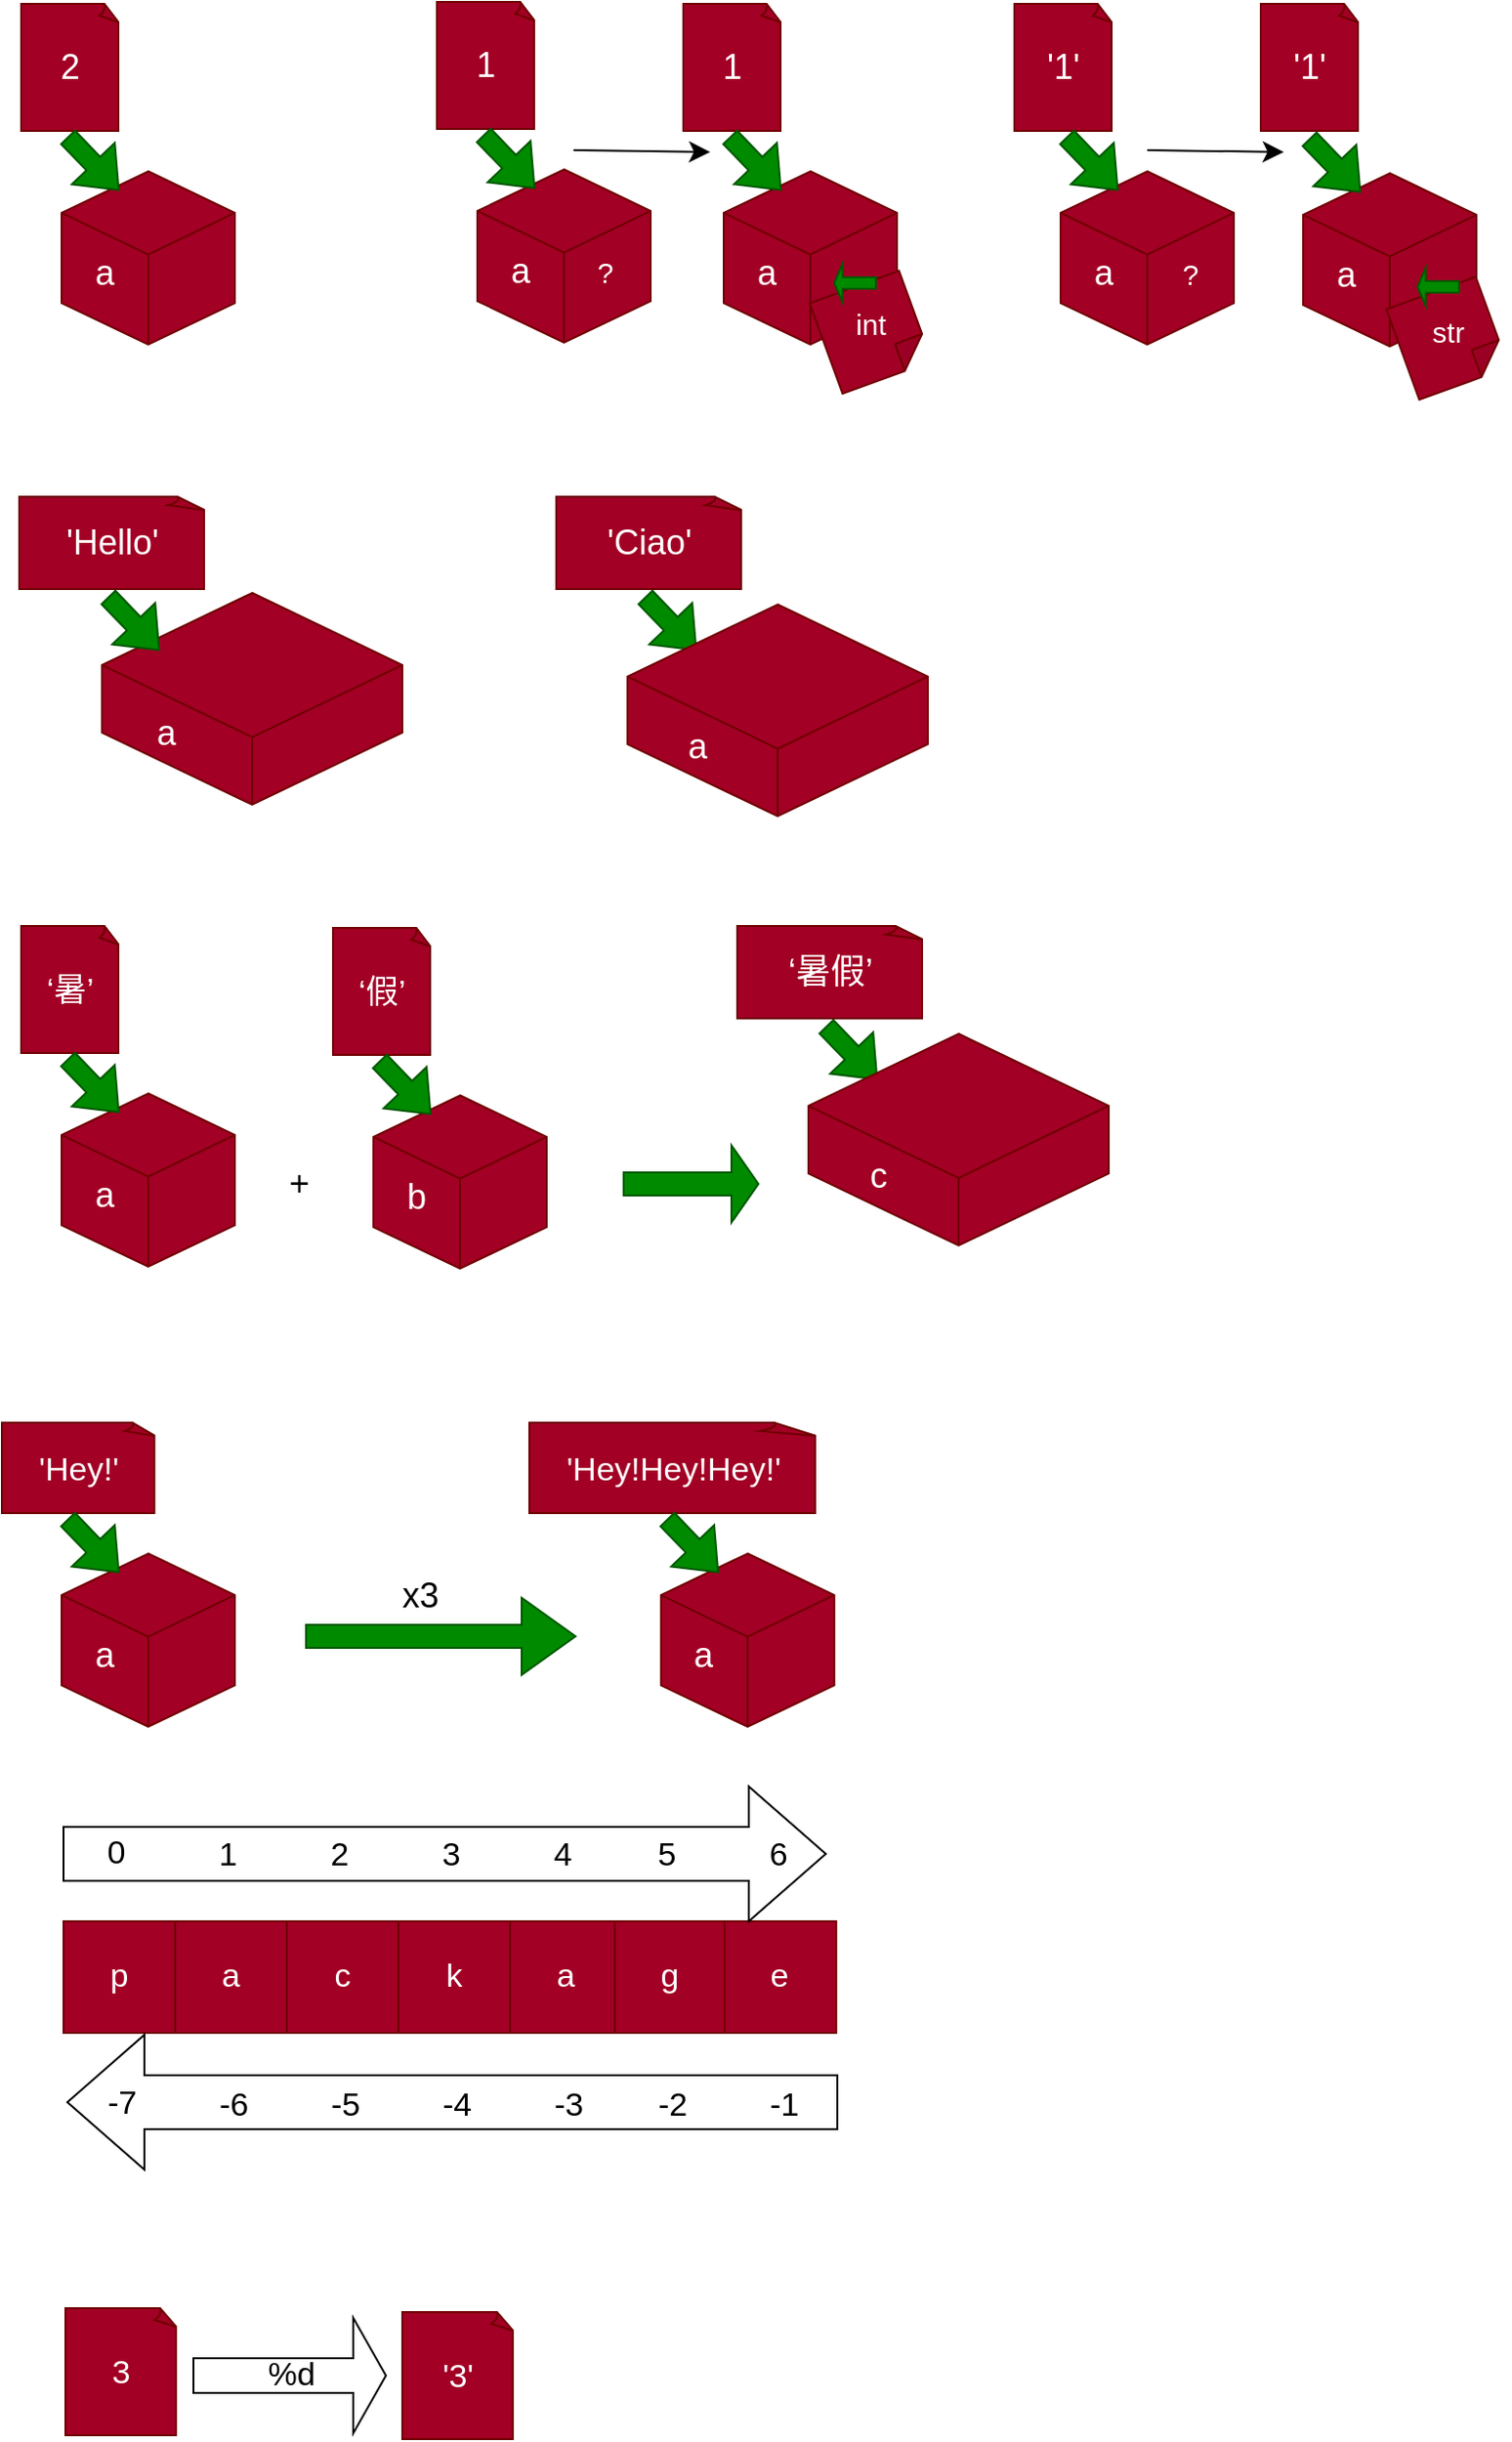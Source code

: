 <mxfile version="17.2.6" type="github"><diagram id="T38JOAnIJliRwvP2kSUj" name="Page-1"><mxGraphModel dx="933" dy="487" grid="1" gridSize="10" guides="1" tooltips="1" connect="1" arrows="1" fold="1" page="1" pageScale="1" pageWidth="850" pageHeight="1100" math="0" shadow="0"><root><mxCell id="0"/><mxCell id="1" parent="0"/><mxCell id="K2Y_065a5s43qrwbfFkS-1" value="" style="html=1;whiteSpace=wrap;shape=isoCube2;backgroundOutline=1;isoAngle=15;fillColor=#a20025;strokeColor=#6F0000;fontColor=#ffffff;" vertex="1" parent="1"><mxGeometry x="63" y="90" width="90" height="90" as="geometry"/></mxCell><mxCell id="K2Y_065a5s43qrwbfFkS-2" value="&lt;font style=&quot;font-size: 18px&quot; color=&quot;#ffffff&quot;&gt;a&lt;/font&gt;" style="text;html=1;resizable=0;autosize=1;align=center;verticalAlign=middle;points=[];fillColor=none;strokeColor=none;rounded=0;" vertex="1" parent="1"><mxGeometry x="70" y="133" width="30" height="20" as="geometry"/></mxCell><mxCell id="K2Y_065a5s43qrwbfFkS-3" value="2" style="whiteSpace=wrap;html=1;shape=mxgraph.basic.document;fontSize=18;fillColor=#a20025;strokeColor=#6F0000;fontColor=#ffffff;" vertex="1" parent="1"><mxGeometry x="42" y="3" width="51" height="66" as="geometry"/></mxCell><mxCell id="K2Y_065a5s43qrwbfFkS-6" value="" style="shape=flexArrow;endArrow=classic;html=1;rounded=0;fontSize=18;fillColor=#008a00;strokeColor=#005700;" edge="1" parent="1"><mxGeometry width="50" height="50" relative="1" as="geometry"><mxPoint x="66" y="72" as="sourcePoint"/><mxPoint x="93" y="100" as="targetPoint"/></mxGeometry></mxCell><mxCell id="K2Y_065a5s43qrwbfFkS-8" value="" style="html=1;whiteSpace=wrap;shape=isoCube2;backgroundOutline=1;isoAngle=15;fillColor=#a20025;strokeColor=#6F0000;fontColor=#ffffff;" vertex="1" parent="1"><mxGeometry x="279" y="89" width="90" height="90" as="geometry"/></mxCell><mxCell id="K2Y_065a5s43qrwbfFkS-9" value="&lt;font style=&quot;font-size: 18px&quot; color=&quot;#ffffff&quot;&gt;a&lt;/font&gt;" style="text;html=1;resizable=0;autosize=1;align=center;verticalAlign=middle;points=[];fillColor=none;strokeColor=none;rounded=0;" vertex="1" parent="1"><mxGeometry x="286" y="132" width="30" height="20" as="geometry"/></mxCell><mxCell id="K2Y_065a5s43qrwbfFkS-10" value="1" style="whiteSpace=wrap;html=1;shape=mxgraph.basic.document;fontSize=18;fillColor=#a20025;strokeColor=#6F0000;fontColor=#ffffff;" vertex="1" parent="1"><mxGeometry x="258" y="2" width="51" height="66" as="geometry"/></mxCell><mxCell id="K2Y_065a5s43qrwbfFkS-11" value="" style="shape=flexArrow;endArrow=classic;html=1;rounded=0;fontSize=18;fillColor=#008a00;strokeColor=#005700;" edge="1" parent="1"><mxGeometry width="50" height="50" relative="1" as="geometry"><mxPoint x="282" y="71" as="sourcePoint"/><mxPoint x="309" y="99" as="targetPoint"/></mxGeometry></mxCell><mxCell id="K2Y_065a5s43qrwbfFkS-12" value="" style="html=1;whiteSpace=wrap;shape=isoCube2;backgroundOutline=1;isoAngle=15;fillColor=#a20025;strokeColor=#6F0000;fontColor=#ffffff;" vertex="1" parent="1"><mxGeometry x="582" y="90" width="90" height="90" as="geometry"/></mxCell><mxCell id="K2Y_065a5s43qrwbfFkS-13" value="&lt;font style=&quot;font-size: 18px&quot; color=&quot;#ffffff&quot;&gt;a&lt;/font&gt;" style="text;html=1;resizable=0;autosize=1;align=center;verticalAlign=middle;points=[];fillColor=none;strokeColor=none;rounded=0;" vertex="1" parent="1"><mxGeometry x="589" y="133" width="30" height="20" as="geometry"/></mxCell><mxCell id="K2Y_065a5s43qrwbfFkS-14" value="'1'" style="whiteSpace=wrap;html=1;shape=mxgraph.basic.document;fontSize=18;fillColor=#a20025;strokeColor=#6F0000;fontColor=#ffffff;" vertex="1" parent="1"><mxGeometry x="558" y="3" width="51" height="66" as="geometry"/></mxCell><mxCell id="K2Y_065a5s43qrwbfFkS-15" value="" style="shape=flexArrow;endArrow=classic;html=1;rounded=0;fontSize=18;fillColor=#008a00;strokeColor=#005700;" edge="1" parent="1"><mxGeometry width="50" height="50" relative="1" as="geometry"><mxPoint x="585" y="72" as="sourcePoint"/><mxPoint x="612" y="100" as="targetPoint"/></mxGeometry></mxCell><mxCell id="K2Y_065a5s43qrwbfFkS-17" value="&lt;font color=&quot;#ffffff&quot;&gt;&lt;span style=&quot;font-size: 18px&quot;&gt;&lt;sup&gt;?&lt;/sup&gt;&lt;/span&gt;&lt;/font&gt;" style="text;html=1;resizable=0;autosize=1;align=center;verticalAlign=middle;points=[];fillColor=none;strokeColor=none;rounded=0;" vertex="1" parent="1"><mxGeometry x="335" y="132" width="20" height="30" as="geometry"/></mxCell><mxCell id="K2Y_065a5s43qrwbfFkS-18" value="&lt;font color=&quot;#ffffff&quot;&gt;&lt;span style=&quot;font-size: 18px&quot;&gt;&lt;sup&gt;?&lt;/sup&gt;&lt;/span&gt;&lt;/font&gt;" style="text;html=1;resizable=0;autosize=1;align=center;verticalAlign=middle;points=[];fillColor=none;strokeColor=none;rounded=0;" vertex="1" parent="1"><mxGeometry x="639" y="133" width="20" height="30" as="geometry"/></mxCell><mxCell id="K2Y_065a5s43qrwbfFkS-19" value="" style="html=1;whiteSpace=wrap;shape=isoCube2;backgroundOutline=1;isoAngle=15;fillColor=#a20025;strokeColor=#6F0000;fontColor=#ffffff;" vertex="1" parent="1"><mxGeometry x="407" y="90" width="90" height="90" as="geometry"/></mxCell><mxCell id="K2Y_065a5s43qrwbfFkS-20" value="&lt;font style=&quot;font-size: 18px&quot; color=&quot;#ffffff&quot;&gt;a&lt;/font&gt;" style="text;html=1;resizable=0;autosize=1;align=center;verticalAlign=middle;points=[];fillColor=none;strokeColor=none;rounded=0;" vertex="1" parent="1"><mxGeometry x="414" y="133" width="30" height="20" as="geometry"/></mxCell><mxCell id="K2Y_065a5s43qrwbfFkS-21" value="1" style="whiteSpace=wrap;html=1;shape=mxgraph.basic.document;fontSize=18;fillColor=#a20025;strokeColor=#6F0000;fontColor=#ffffff;" vertex="1" parent="1"><mxGeometry x="386" y="3" width="51" height="66" as="geometry"/></mxCell><mxCell id="K2Y_065a5s43qrwbfFkS-22" value="" style="shape=flexArrow;endArrow=classic;html=1;rounded=0;fontSize=18;fillColor=#008a00;strokeColor=#005700;" edge="1" parent="1"><mxGeometry width="50" height="50" relative="1" as="geometry"><mxPoint x="410" y="72" as="sourcePoint"/><mxPoint x="437" y="100" as="targetPoint"/></mxGeometry></mxCell><mxCell id="K2Y_065a5s43qrwbfFkS-24" value="" style="shape=note;whiteSpace=wrap;html=1;backgroundOutline=1;darkOpacity=0.05;fontSize=18;fontColor=#ffffff;rotation=70;size=15;fillColor=#a20025;strokeColor=#6F0000;" vertex="1" parent="1"><mxGeometry x="458.4" y="148.88" width="50" height="49.41" as="geometry"/></mxCell><mxCell id="K2Y_065a5s43qrwbfFkS-25" value="&lt;font color=&quot;#ffffff&quot;&gt;&lt;span style=&quot;font-size: 18px&quot;&gt;&lt;sup&gt;int&lt;/sup&gt;&lt;/span&gt;&lt;/font&gt;" style="text;html=1;resizable=0;autosize=1;align=center;verticalAlign=middle;points=[];fillColor=none;strokeColor=none;rounded=0;" vertex="1" parent="1"><mxGeometry x="468.4" y="158.59" width="30" height="30" as="geometry"/></mxCell><mxCell id="K2Y_065a5s43qrwbfFkS-27" value="" style="html=1;whiteSpace=wrap;shape=isoCube2;backgroundOutline=1;isoAngle=15;fillColor=#a20025;strokeColor=#6F0000;fontColor=#ffffff;" vertex="1" parent="1"><mxGeometry x="708" y="91" width="90" height="90" as="geometry"/></mxCell><mxCell id="K2Y_065a5s43qrwbfFkS-28" value="&lt;font style=&quot;font-size: 18px&quot; color=&quot;#ffffff&quot;&gt;a&lt;/font&gt;" style="text;html=1;resizable=0;autosize=1;align=center;verticalAlign=middle;points=[];fillColor=none;strokeColor=none;rounded=0;" vertex="1" parent="1"><mxGeometry x="715" y="134" width="30" height="20" as="geometry"/></mxCell><mxCell id="K2Y_065a5s43qrwbfFkS-29" value="'1'" style="whiteSpace=wrap;html=1;shape=mxgraph.basic.document;fontSize=18;fillColor=#a20025;strokeColor=#6F0000;fontColor=#ffffff;" vertex="1" parent="1"><mxGeometry x="686" y="3" width="51" height="66" as="geometry"/></mxCell><mxCell id="K2Y_065a5s43qrwbfFkS-30" value="" style="shape=flexArrow;endArrow=classic;html=1;rounded=0;fontSize=18;fillColor=#008a00;strokeColor=#005700;" edge="1" parent="1"><mxGeometry width="50" height="50" relative="1" as="geometry"><mxPoint x="711" y="73" as="sourcePoint"/><mxPoint x="738" y="101" as="targetPoint"/></mxGeometry></mxCell><mxCell id="K2Y_065a5s43qrwbfFkS-32" value="&lt;font color=&quot;#ffffff&quot;&gt;&lt;span style=&quot;font-size: 18px&quot;&gt;&lt;sup&gt;str&lt;/sup&gt;&lt;/span&gt;&lt;/font&gt;" style="text;html=1;resizable=0;autosize=1;align=center;verticalAlign=middle;points=[];fillColor=none;strokeColor=none;rounded=0;" vertex="1" parent="1"><mxGeometry x="768" y="162.29" width="30" height="30" as="geometry"/></mxCell><mxCell id="K2Y_065a5s43qrwbfFkS-33" value="" style="shape=note;whiteSpace=wrap;html=1;backgroundOutline=1;darkOpacity=0.05;fontSize=18;fontColor=#ffffff;rotation=70;size=15;fillColor=#a20025;strokeColor=#6F0000;" vertex="1" parent="1"><mxGeometry x="758" y="152" width="50" height="49.41" as="geometry"/></mxCell><mxCell id="K2Y_065a5s43qrwbfFkS-34" value="&lt;font color=&quot;#ffffff&quot;&gt;&lt;span style=&quot;font-size: 18px&quot;&gt;&lt;sup&gt;str&lt;/sup&gt;&lt;/span&gt;&lt;/font&gt;" style="text;html=1;resizable=0;autosize=1;align=center;verticalAlign=middle;points=[];fillColor=none;strokeColor=none;rounded=0;" vertex="1" parent="1"><mxGeometry x="768" y="163" width="30" height="30" as="geometry"/></mxCell><mxCell id="K2Y_065a5s43qrwbfFkS-36" value="" style="endArrow=classic;html=1;rounded=0;fontSize=18;fontColor=#FFFFFF;endSize=8;startSize=17;jumpSize=16;" edge="1" parent="1"><mxGeometry width="50" height="50" relative="1" as="geometry"><mxPoint x="329" y="79" as="sourcePoint"/><mxPoint x="400" y="80" as="targetPoint"/><Array as="points"><mxPoint x="329" y="79"/></Array></mxGeometry></mxCell><mxCell id="K2Y_065a5s43qrwbfFkS-38" value="" style="endArrow=classic;html=1;rounded=0;fontSize=18;fontColor=#FFFFFF;endSize=8;startSize=17;jumpSize=16;" edge="1" parent="1"><mxGeometry width="50" height="50" relative="1" as="geometry"><mxPoint x="627" y="79" as="sourcePoint"/><mxPoint x="698" y="80" as="targetPoint"/><Array as="points"><mxPoint x="627" y="79"/></Array></mxGeometry></mxCell><mxCell id="K2Y_065a5s43qrwbfFkS-41" value="" style="shape=singleArrow;direction=west;whiteSpace=wrap;html=1;fontSize=18;fontColor=#ffffff;strokeWidth=1;fillColor=#008a00;strokeColor=#005700;" vertex="1" parent="1"><mxGeometry x="464.4" y="138" width="21.6" height="20" as="geometry"/></mxCell><mxCell id="K2Y_065a5s43qrwbfFkS-42" value="" style="shape=singleArrow;direction=west;whiteSpace=wrap;html=1;fontSize=18;fontColor=#ffffff;strokeWidth=1;fillColor=#008a00;strokeColor=#005700;" vertex="1" parent="1"><mxGeometry x="767.4" y="140" width="21.6" height="20" as="geometry"/></mxCell><mxCell id="K2Y_065a5s43qrwbfFkS-43" value="" style="html=1;whiteSpace=wrap;shape=isoCube2;backgroundOutline=1;isoAngle=15;fillColor=#a20025;strokeColor=#6F0000;fontColor=#ffffff;" vertex="1" parent="1"><mxGeometry x="84" y="309" width="156" height="110" as="geometry"/></mxCell><mxCell id="K2Y_065a5s43qrwbfFkS-44" value="&lt;font style=&quot;font-size: 18px&quot; color=&quot;#ffffff&quot;&gt;a&lt;/font&gt;" style="text;html=1;resizable=0;autosize=1;align=center;verticalAlign=middle;points=[];fillColor=none;strokeColor=none;rounded=0;" vertex="1" parent="1"><mxGeometry x="102" y="372" width="30" height="20" as="geometry"/></mxCell><mxCell id="K2Y_065a5s43qrwbfFkS-45" value="'Hello'" style="whiteSpace=wrap;html=1;shape=mxgraph.basic.document;fontSize=18;fillColor=#a20025;strokeColor=#6F0000;fontColor=#ffffff;" vertex="1" parent="1"><mxGeometry x="41" y="259" width="97" height="48" as="geometry"/></mxCell><mxCell id="K2Y_065a5s43qrwbfFkS-46" value="" style="shape=flexArrow;endArrow=classic;html=1;rounded=0;fontSize=18;fillColor=#008a00;strokeColor=#005700;" edge="1" parent="1"><mxGeometry width="50" height="50" relative="1" as="geometry"><mxPoint x="87" y="311" as="sourcePoint"/><mxPoint x="114" y="339" as="targetPoint"/></mxGeometry></mxCell><mxCell id="K2Y_065a5s43qrwbfFkS-50" value="" style="shape=flexArrow;endArrow=classic;html=1;rounded=0;fontSize=18;fillColor=#008a00;strokeColor=#005700;" edge="1" parent="1"><mxGeometry width="50" height="50" relative="1" as="geometry"><mxPoint x="366" y="311" as="sourcePoint"/><mxPoint x="393" y="339" as="targetPoint"/></mxGeometry></mxCell><mxCell id="K2Y_065a5s43qrwbfFkS-51" value="" style="html=1;whiteSpace=wrap;shape=isoCube2;backgroundOutline=1;isoAngle=15;fillColor=#a20025;strokeColor=#6F0000;fontColor=#ffffff;" vertex="1" parent="1"><mxGeometry x="357" y="315" width="156" height="110" as="geometry"/></mxCell><mxCell id="K2Y_065a5s43qrwbfFkS-52" value="&lt;font style=&quot;font-size: 18px&quot; color=&quot;#ffffff&quot;&gt;a&lt;/font&gt;" style="text;html=1;resizable=0;autosize=1;align=center;verticalAlign=middle;points=[];fillColor=none;strokeColor=none;rounded=0;" vertex="1" parent="1"><mxGeometry x="378" y="379" width="30" height="20" as="geometry"/></mxCell><mxCell id="K2Y_065a5s43qrwbfFkS-54" value="'Ciao'" style="whiteSpace=wrap;html=1;shape=mxgraph.basic.document;fontSize=18;fillColor=#a20025;strokeColor=#6F0000;fontColor=#ffffff;" vertex="1" parent="1"><mxGeometry x="320" y="259" width="97" height="48" as="geometry"/></mxCell><mxCell id="K2Y_065a5s43qrwbfFkS-55" value="" style="html=1;whiteSpace=wrap;shape=isoCube2;backgroundOutline=1;isoAngle=15;fillColor=#a20025;strokeColor=#6F0000;fontColor=#ffffff;" vertex="1" parent="1"><mxGeometry x="63" y="569" width="90" height="90" as="geometry"/></mxCell><mxCell id="K2Y_065a5s43qrwbfFkS-56" value="&lt;font style=&quot;font-size: 18px&quot; color=&quot;#ffffff&quot;&gt;a&lt;/font&gt;" style="text;html=1;resizable=0;autosize=1;align=center;verticalAlign=middle;points=[];fillColor=none;strokeColor=none;rounded=0;" vertex="1" parent="1"><mxGeometry x="70" y="612" width="30" height="20" as="geometry"/></mxCell><mxCell id="K2Y_065a5s43qrwbfFkS-57" value="&lt;font style=&quot;font-size: 17px&quot;&gt;‘暑’&lt;/font&gt;" style="whiteSpace=wrap;html=1;shape=mxgraph.basic.document;fontSize=18;fillColor=#a20025;strokeColor=#6F0000;fontColor=#ffffff;" vertex="1" parent="1"><mxGeometry x="42" y="482" width="51" height="66" as="geometry"/></mxCell><mxCell id="K2Y_065a5s43qrwbfFkS-58" value="" style="shape=flexArrow;endArrow=classic;html=1;rounded=0;fontSize=18;fillColor=#008a00;strokeColor=#005700;" edge="1" parent="1"><mxGeometry width="50" height="50" relative="1" as="geometry"><mxPoint x="66" y="551" as="sourcePoint"/><mxPoint x="93" y="579" as="targetPoint"/></mxGeometry></mxCell><mxCell id="K2Y_065a5s43qrwbfFkS-59" value="" style="html=1;whiteSpace=wrap;shape=isoCube2;backgroundOutline=1;isoAngle=15;fillColor=#a20025;strokeColor=#6F0000;fontColor=#ffffff;" vertex="1" parent="1"><mxGeometry x="225" y="570" width="90" height="90" as="geometry"/></mxCell><mxCell id="K2Y_065a5s43qrwbfFkS-60" value="&lt;font style=&quot;font-size: 18px&quot; color=&quot;#ffffff&quot;&gt;b&lt;/font&gt;" style="text;html=1;resizable=0;autosize=1;align=center;verticalAlign=middle;points=[];fillColor=none;strokeColor=none;rounded=0;" vertex="1" parent="1"><mxGeometry x="232" y="613" width="30" height="20" as="geometry"/></mxCell><mxCell id="K2Y_065a5s43qrwbfFkS-61" value="&lt;font style=&quot;font-size: 17px&quot;&gt;‘假’&lt;/font&gt;" style="whiteSpace=wrap;html=1;shape=mxgraph.basic.document;fontSize=18;fillColor=#a20025;strokeColor=#6F0000;fontColor=#ffffff;" vertex="1" parent="1"><mxGeometry x="204" y="483" width="51" height="66" as="geometry"/></mxCell><mxCell id="K2Y_065a5s43qrwbfFkS-62" value="" style="shape=flexArrow;endArrow=classic;html=1;rounded=0;fontSize=18;fillColor=#008a00;strokeColor=#005700;" edge="1" parent="1"><mxGeometry width="50" height="50" relative="1" as="geometry"><mxPoint x="228" y="552" as="sourcePoint"/><mxPoint x="255" y="580" as="targetPoint"/></mxGeometry></mxCell><mxCell id="K2Y_065a5s43qrwbfFkS-63" value="&lt;font style=&quot;font-size: 18px&quot;&gt;+&lt;/font&gt;" style="text;html=1;resizable=0;autosize=1;align=center;verticalAlign=middle;points=[];fillColor=none;strokeColor=none;rounded=0;" vertex="1" parent="1"><mxGeometry x="171" y="606" width="30" height="20" as="geometry"/></mxCell><mxCell id="K2Y_065a5s43qrwbfFkS-64" value="" style="shape=flexArrow;endArrow=classic;html=1;rounded=0;fontSize=18;fillColor=#008a00;strokeColor=#005700;" edge="1" parent="1"><mxGeometry width="50" height="50" relative="1" as="geometry"><mxPoint x="460" y="534" as="sourcePoint"/><mxPoint x="487" y="562" as="targetPoint"/></mxGeometry></mxCell><mxCell id="K2Y_065a5s43qrwbfFkS-65" value="" style="html=1;whiteSpace=wrap;shape=isoCube2;backgroundOutline=1;isoAngle=15;fillColor=#a20025;strokeColor=#6F0000;fontColor=#ffffff;" vertex="1" parent="1"><mxGeometry x="451" y="538" width="156" height="110" as="geometry"/></mxCell><mxCell id="K2Y_065a5s43qrwbfFkS-66" value="&lt;font style=&quot;font-size: 18px&quot; color=&quot;#ffffff&quot;&gt;c&lt;/font&gt;" style="text;html=1;resizable=0;autosize=1;align=center;verticalAlign=middle;points=[];fillColor=none;strokeColor=none;rounded=0;" vertex="1" parent="1"><mxGeometry x="477" y="602" width="20" height="20" as="geometry"/></mxCell><mxCell id="K2Y_065a5s43qrwbfFkS-67" value="‘暑假’" style="whiteSpace=wrap;html=1;shape=mxgraph.basic.document;fontSize=18;fillColor=#a20025;strokeColor=#6F0000;fontColor=#ffffff;" vertex="1" parent="1"><mxGeometry x="414" y="482" width="97" height="48" as="geometry"/></mxCell><mxCell id="K2Y_065a5s43qrwbfFkS-69" value="" style="shape=singleArrow;whiteSpace=wrap;html=1;fontSize=17;fontColor=#ffffff;strokeWidth=1;fillColor=#008a00;strokeColor=#005700;" vertex="1" parent="1"><mxGeometry x="355" y="596" width="70" height="40" as="geometry"/></mxCell><mxCell id="K2Y_065a5s43qrwbfFkS-70" value="" style="html=1;whiteSpace=wrap;shape=isoCube2;backgroundOutline=1;isoAngle=15;fillColor=#a20025;strokeColor=#6F0000;fontColor=#ffffff;" vertex="1" parent="1"><mxGeometry x="63" y="808" width="90" height="90" as="geometry"/></mxCell><mxCell id="K2Y_065a5s43qrwbfFkS-71" value="&lt;font style=&quot;font-size: 18px&quot; color=&quot;#ffffff&quot;&gt;a&lt;/font&gt;" style="text;html=1;resizable=0;autosize=1;align=center;verticalAlign=middle;points=[];fillColor=none;strokeColor=none;rounded=0;" vertex="1" parent="1"><mxGeometry x="70" y="851" width="30" height="20" as="geometry"/></mxCell><mxCell id="K2Y_065a5s43qrwbfFkS-72" value="&lt;font style=&quot;font-size: 17px&quot;&gt;'Hey!'&lt;/font&gt;" style="whiteSpace=wrap;html=1;shape=mxgraph.basic.document;fontSize=18;fillColor=#a20025;strokeColor=#6F0000;fontColor=#ffffff;" vertex="1" parent="1"><mxGeometry x="32" y="740" width="80" height="47" as="geometry"/></mxCell><mxCell id="K2Y_065a5s43qrwbfFkS-73" value="" style="shape=flexArrow;endArrow=classic;html=1;rounded=0;fontSize=18;fillColor=#008a00;strokeColor=#005700;" edge="1" parent="1"><mxGeometry width="50" height="50" relative="1" as="geometry"><mxPoint x="66" y="790" as="sourcePoint"/><mxPoint x="93" y="818" as="targetPoint"/></mxGeometry></mxCell><mxCell id="K2Y_065a5s43qrwbfFkS-75" value="" style="html=1;whiteSpace=wrap;shape=isoCube2;backgroundOutline=1;isoAngle=15;fillColor=#a20025;strokeColor=#6F0000;fontColor=#ffffff;" vertex="1" parent="1"><mxGeometry x="374.4" y="808" width="90" height="90" as="geometry"/></mxCell><mxCell id="K2Y_065a5s43qrwbfFkS-76" value="&lt;font style=&quot;font-size: 18px&quot; color=&quot;#ffffff&quot;&gt;a&lt;/font&gt;" style="text;html=1;resizable=0;autosize=1;align=center;verticalAlign=middle;points=[];fillColor=none;strokeColor=none;rounded=0;" vertex="1" parent="1"><mxGeometry x="381.4" y="851" width="30" height="20" as="geometry"/></mxCell><mxCell id="K2Y_065a5s43qrwbfFkS-77" value="&lt;font style=&quot;font-size: 17px&quot;&gt;'Hey!&lt;/font&gt;&lt;span style=&quot;font-size: 17px&quot;&gt;Hey!&lt;/span&gt;&lt;span style=&quot;font-size: 17px&quot;&gt;Hey!'&lt;/span&gt;" style="whiteSpace=wrap;html=1;shape=mxgraph.basic.document;fontSize=18;fillColor=#a20025;strokeColor=#6F0000;fontColor=#ffffff;" vertex="1" parent="1"><mxGeometry x="306" y="740" width="150" height="47" as="geometry"/></mxCell><mxCell id="K2Y_065a5s43qrwbfFkS-78" value="" style="shape=flexArrow;endArrow=classic;html=1;rounded=0;fontSize=18;fillColor=#008a00;strokeColor=#005700;" edge="1" parent="1"><mxGeometry width="50" height="50" relative="1" as="geometry"><mxPoint x="377.4" y="790" as="sourcePoint"/><mxPoint x="404.4" y="818" as="targetPoint"/></mxGeometry></mxCell><mxCell id="K2Y_065a5s43qrwbfFkS-79" value="" style="shape=singleArrow;whiteSpace=wrap;html=1;fontSize=17;fontColor=#ffffff;strokeWidth=1;fillColor=#008a00;strokeColor=#005700;" vertex="1" parent="1"><mxGeometry x="190" y="831" width="140" height="40" as="geometry"/></mxCell><mxCell id="K2Y_065a5s43qrwbfFkS-80" value="&lt;font style=&quot;font-size: 18px&quot;&gt;x3&lt;/font&gt;" style="text;html=1;resizable=0;autosize=1;align=center;verticalAlign=middle;points=[];fillColor=none;strokeColor=none;rounded=0;" vertex="1" parent="1"><mxGeometry x="234" y="820" width="30" height="20" as="geometry"/></mxCell><mxCell id="K2Y_065a5s43qrwbfFkS-81" value="p" style="whiteSpace=wrap;html=1;aspect=fixed;fontSize=17;fontColor=#ffffff;strokeWidth=1;fillColor=#a20025;strokeColor=#6F0000;" vertex="1" parent="1"><mxGeometry x="64" y="999" width="58" height="58" as="geometry"/></mxCell><mxCell id="K2Y_065a5s43qrwbfFkS-82" value="a" style="whiteSpace=wrap;html=1;aspect=fixed;fontSize=17;fontColor=#ffffff;strokeWidth=1;fillColor=#a20025;strokeColor=#6F0000;" vertex="1" parent="1"><mxGeometry x="122" y="999" width="58" height="58" as="geometry"/></mxCell><mxCell id="K2Y_065a5s43qrwbfFkS-83" value="c" style="whiteSpace=wrap;html=1;aspect=fixed;fontSize=17;fontColor=#ffffff;strokeWidth=1;fillColor=#a20025;strokeColor=#6F0000;" vertex="1" parent="1"><mxGeometry x="180" y="999" width="58" height="58" as="geometry"/></mxCell><mxCell id="K2Y_065a5s43qrwbfFkS-84" value="k" style="whiteSpace=wrap;html=1;aspect=fixed;fontSize=17;fontColor=#ffffff;strokeWidth=1;fillColor=#a20025;strokeColor=#6F0000;" vertex="1" parent="1"><mxGeometry x="238" y="999" width="58" height="58" as="geometry"/></mxCell><mxCell id="K2Y_065a5s43qrwbfFkS-85" value="a" style="whiteSpace=wrap;html=1;aspect=fixed;fontSize=17;fontColor=#ffffff;strokeWidth=1;fillColor=#a20025;strokeColor=#6F0000;" vertex="1" parent="1"><mxGeometry x="296" y="999" width="58" height="58" as="geometry"/></mxCell><mxCell id="K2Y_065a5s43qrwbfFkS-86" value="g" style="whiteSpace=wrap;html=1;aspect=fixed;fontSize=17;fontColor=#ffffff;strokeWidth=1;fillColor=#a20025;strokeColor=#6F0000;" vertex="1" parent="1"><mxGeometry x="350.4" y="999" width="58" height="58" as="geometry"/></mxCell><mxCell id="K2Y_065a5s43qrwbfFkS-87" value="e" style="whiteSpace=wrap;html=1;aspect=fixed;fontSize=17;fontColor=#ffffff;strokeWidth=1;fillColor=#a20025;strokeColor=#6F0000;" vertex="1" parent="1"><mxGeometry x="407.4" y="999" width="58" height="58" as="geometry"/></mxCell><mxCell id="K2Y_065a5s43qrwbfFkS-91" value="" style="html=1;shadow=0;dashed=0;align=center;verticalAlign=middle;shape=mxgraph.arrows2.arrow;dy=0.6;dx=40;notch=0;fontSize=17;fontColor=#000000;strokeWidth=1;fillColor=none;" vertex="1" parent="1"><mxGeometry x="64" y="929" width="396" height="70" as="geometry"/></mxCell><mxCell id="K2Y_065a5s43qrwbfFkS-92" value="" style="html=1;shadow=0;dashed=0;align=center;verticalAlign=middle;shape=mxgraph.arrows2.arrow;dy=0.6;dx=40;flipH=1;notch=0;fontSize=17;fontColor=#000000;strokeWidth=1;" vertex="1" parent="1"><mxGeometry x="66" y="1058" width="400" height="70" as="geometry"/></mxCell><mxCell id="K2Y_065a5s43qrwbfFkS-93" value="0" style="text;html=1;resizable=0;autosize=1;align=center;verticalAlign=middle;points=[];fillColor=none;strokeColor=none;rounded=0;fontSize=17;fontColor=#000000;" vertex="1" parent="1"><mxGeometry x="80.5" y="949" width="20" height="30" as="geometry"/></mxCell><mxCell id="K2Y_065a5s43qrwbfFkS-94" value="1" style="text;html=1;resizable=0;autosize=1;align=center;verticalAlign=middle;points=[];fillColor=none;strokeColor=none;rounded=0;fontSize=17;fontColor=#000000;" vertex="1" parent="1"><mxGeometry x="138.5" y="950" width="20" height="30" as="geometry"/></mxCell><mxCell id="K2Y_065a5s43qrwbfFkS-95" value="2" style="text;html=1;resizable=0;autosize=1;align=center;verticalAlign=middle;points=[];fillColor=none;strokeColor=none;rounded=0;fontSize=17;fontColor=#000000;" vertex="1" parent="1"><mxGeometry x="196.5" y="950" width="20" height="30" as="geometry"/></mxCell><mxCell id="K2Y_065a5s43qrwbfFkS-96" value="3" style="text;html=1;resizable=0;autosize=1;align=center;verticalAlign=middle;points=[];fillColor=none;strokeColor=none;rounded=0;fontSize=17;fontColor=#000000;" vertex="1" parent="1"><mxGeometry x="254.5" y="950" width="20" height="30" as="geometry"/></mxCell><mxCell id="K2Y_065a5s43qrwbfFkS-97" value="4" style="text;html=1;resizable=0;autosize=1;align=center;verticalAlign=middle;points=[];fillColor=none;strokeColor=none;rounded=0;fontSize=17;fontColor=#000000;" vertex="1" parent="1"><mxGeometry x="312.5" y="950" width="20" height="30" as="geometry"/></mxCell><mxCell id="K2Y_065a5s43qrwbfFkS-98" value="5" style="text;html=1;resizable=0;autosize=1;align=center;verticalAlign=middle;points=[];fillColor=none;strokeColor=none;rounded=0;fontSize=17;fontColor=#000000;" vertex="1" parent="1"><mxGeometry x="366.5" y="950" width="20" height="30" as="geometry"/></mxCell><mxCell id="K2Y_065a5s43qrwbfFkS-99" value="6" style="text;html=1;resizable=0;autosize=1;align=center;verticalAlign=middle;points=[];fillColor=none;strokeColor=none;rounded=0;fontSize=17;fontColor=#000000;" vertex="1" parent="1"><mxGeometry x="425" y="950" width="20" height="30" as="geometry"/></mxCell><mxCell id="K2Y_065a5s43qrwbfFkS-100" value="-7" style="text;html=1;resizable=0;autosize=1;align=center;verticalAlign=middle;points=[];fillColor=none;strokeColor=none;rounded=0;fontSize=17;fontColor=#000000;" vertex="1" parent="1"><mxGeometry x="78.5" y="1079" width="30" height="30" as="geometry"/></mxCell><mxCell id="K2Y_065a5s43qrwbfFkS-101" value="-6" style="text;html=1;resizable=0;autosize=1;align=center;verticalAlign=middle;points=[];fillColor=none;strokeColor=none;rounded=0;fontSize=17;fontColor=#000000;" vertex="1" parent="1"><mxGeometry x="136.5" y="1080" width="30" height="30" as="geometry"/></mxCell><mxCell id="K2Y_065a5s43qrwbfFkS-102" value="-5" style="text;html=1;resizable=0;autosize=1;align=center;verticalAlign=middle;points=[];fillColor=none;strokeColor=none;rounded=0;fontSize=17;fontColor=#000000;" vertex="1" parent="1"><mxGeometry x="194.5" y="1080" width="30" height="30" as="geometry"/></mxCell><mxCell id="K2Y_065a5s43qrwbfFkS-103" value="-4" style="text;html=1;resizable=0;autosize=1;align=center;verticalAlign=middle;points=[];fillColor=none;strokeColor=none;rounded=0;fontSize=17;fontColor=#000000;" vertex="1" parent="1"><mxGeometry x="252.5" y="1080" width="30" height="30" as="geometry"/></mxCell><mxCell id="K2Y_065a5s43qrwbfFkS-104" value="-3" style="text;html=1;resizable=0;autosize=1;align=center;verticalAlign=middle;points=[];fillColor=none;strokeColor=none;rounded=0;fontSize=17;fontColor=#000000;" vertex="1" parent="1"><mxGeometry x="310.5" y="1080" width="30" height="30" as="geometry"/></mxCell><mxCell id="K2Y_065a5s43qrwbfFkS-105" value="-2" style="text;html=1;resizable=0;autosize=1;align=center;verticalAlign=middle;points=[];fillColor=none;strokeColor=none;rounded=0;fontSize=17;fontColor=#000000;" vertex="1" parent="1"><mxGeometry x="364.5" y="1080" width="30" height="30" as="geometry"/></mxCell><mxCell id="K2Y_065a5s43qrwbfFkS-106" value="-1" style="text;html=1;resizable=0;autosize=1;align=center;verticalAlign=middle;points=[];fillColor=none;strokeColor=none;rounded=0;fontSize=17;fontColor=#000000;" vertex="1" parent="1"><mxGeometry x="423" y="1080" width="30" height="30" as="geometry"/></mxCell><mxCell id="K2Y_065a5s43qrwbfFkS-110" value="&lt;font style=&quot;font-size: 17px&quot;&gt;3&lt;/font&gt;" style="whiteSpace=wrap;html=1;shape=mxgraph.basic.document;fontSize=18;fillColor=#a20025;strokeColor=#6F0000;fontColor=#ffffff;" vertex="1" parent="1"><mxGeometry x="65" y="1200" width="58" height="66" as="geometry"/></mxCell><mxCell id="K2Y_065a5s43qrwbfFkS-111" value="%d" style="html=1;shadow=0;dashed=0;align=center;verticalAlign=middle;shape=mxgraph.arrows2.arrow;dy=0.7;dx=17;notch=0;fontSize=17;fontColor=#000000;strokeWidth=1;fillColor=none;gradientColor=#ffffff;" vertex="1" parent="1"><mxGeometry x="131.5" y="1205" width="100" height="60" as="geometry"/></mxCell><mxCell id="K2Y_065a5s43qrwbfFkS-112" value="&lt;font style=&quot;font-size: 17px&quot;&gt;'3'&lt;/font&gt;" style="whiteSpace=wrap;html=1;shape=mxgraph.basic.document;fontSize=18;fillColor=#a20025;strokeColor=#6F0000;fontColor=#ffffff;" vertex="1" parent="1"><mxGeometry x="240" y="1202" width="58" height="66" as="geometry"/></mxCell></root></mxGraphModel></diagram></mxfile>